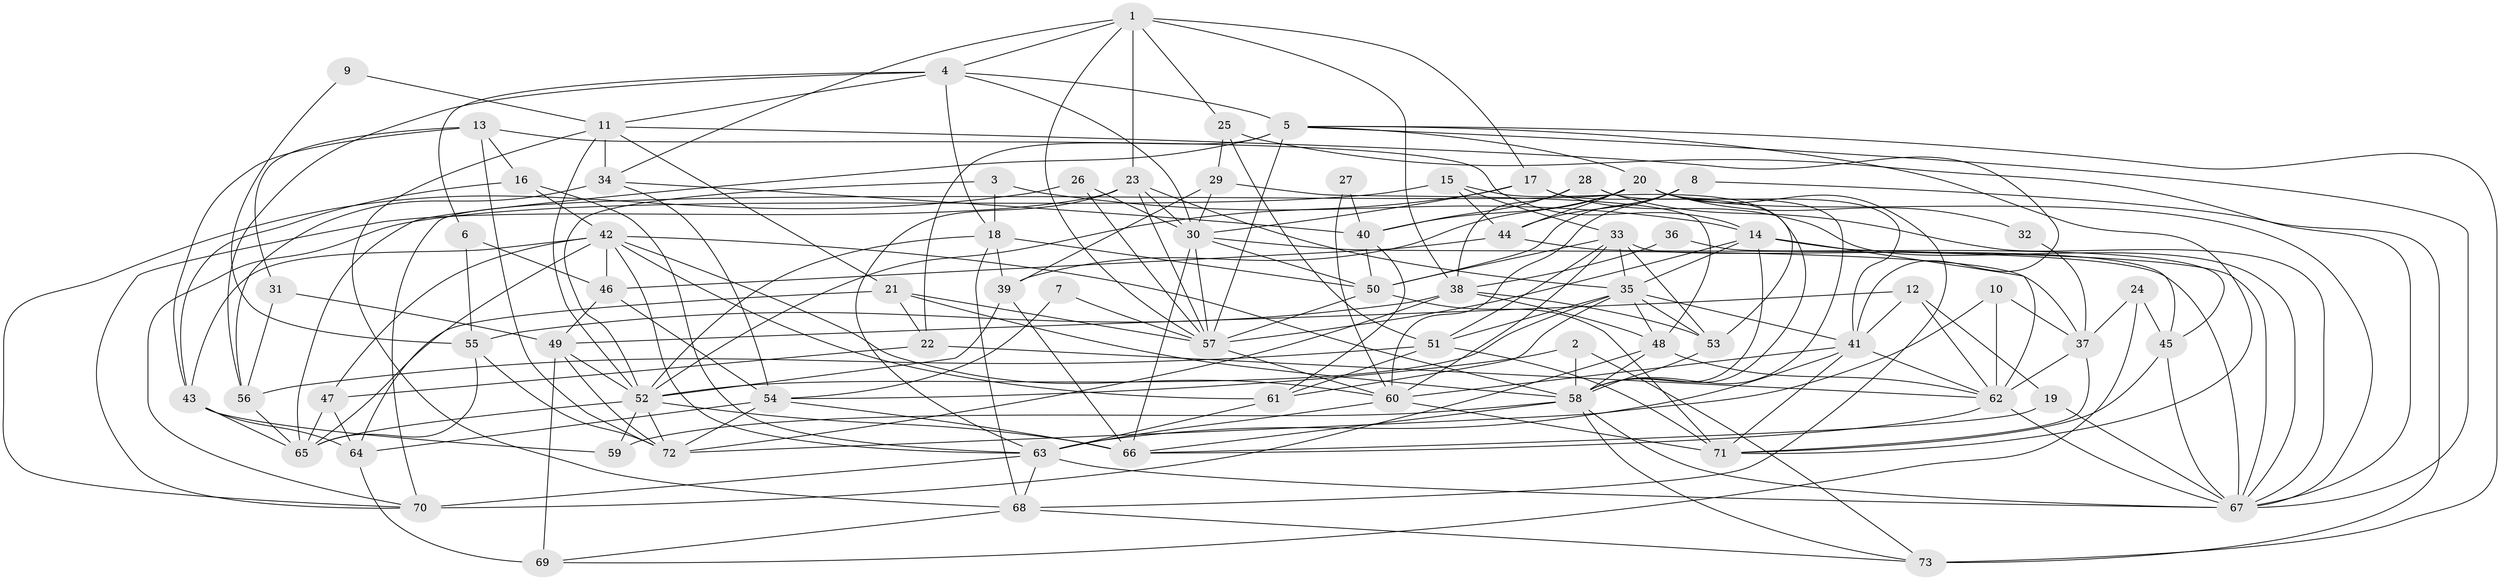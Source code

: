 // original degree distribution, {6: 0.1095890410958904, 3: 0.2808219178082192, 5: 0.1232876712328767, 4: 0.2808219178082192, 2: 0.14383561643835616, 7: 0.04794520547945205, 9: 0.00684931506849315, 11: 0.00684931506849315}
// Generated by graph-tools (version 1.1) at 2025/50/03/09/25 03:50:13]
// undirected, 73 vertices, 207 edges
graph export_dot {
graph [start="1"]
  node [color=gray90,style=filled];
  1;
  2;
  3;
  4;
  5;
  6;
  7;
  8;
  9;
  10;
  11;
  12;
  13;
  14;
  15;
  16;
  17;
  18;
  19;
  20;
  21;
  22;
  23;
  24;
  25;
  26;
  27;
  28;
  29;
  30;
  31;
  32;
  33;
  34;
  35;
  36;
  37;
  38;
  39;
  40;
  41;
  42;
  43;
  44;
  45;
  46;
  47;
  48;
  49;
  50;
  51;
  52;
  53;
  54;
  55;
  56;
  57;
  58;
  59;
  60;
  61;
  62;
  63;
  64;
  65;
  66;
  67;
  68;
  69;
  70;
  71;
  72;
  73;
  1 -- 4 [weight=1.0];
  1 -- 17 [weight=1.0];
  1 -- 23 [weight=1.0];
  1 -- 25 [weight=1.0];
  1 -- 34 [weight=1.0];
  1 -- 38 [weight=1.0];
  1 -- 57 [weight=1.0];
  2 -- 54 [weight=1.0];
  2 -- 58 [weight=1.0];
  2 -- 73 [weight=1.0];
  3 -- 14 [weight=1.0];
  3 -- 18 [weight=1.0];
  3 -- 52 [weight=1.0];
  4 -- 5 [weight=2.0];
  4 -- 6 [weight=1.0];
  4 -- 11 [weight=1.0];
  4 -- 18 [weight=1.0];
  4 -- 30 [weight=1.0];
  4 -- 56 [weight=1.0];
  5 -- 20 [weight=1.0];
  5 -- 22 [weight=1.0];
  5 -- 57 [weight=1.0];
  5 -- 65 [weight=1.0];
  5 -- 67 [weight=1.0];
  5 -- 71 [weight=1.0];
  5 -- 73 [weight=1.0];
  6 -- 46 [weight=1.0];
  6 -- 55 [weight=1.0];
  7 -- 54 [weight=1.0];
  7 -- 57 [weight=1.0];
  8 -- 44 [weight=1.0];
  8 -- 50 [weight=1.0];
  8 -- 60 [weight=1.0];
  8 -- 73 [weight=1.0];
  9 -- 11 [weight=1.0];
  9 -- 55 [weight=1.0];
  10 -- 37 [weight=1.0];
  10 -- 62 [weight=1.0];
  10 -- 72 [weight=1.0];
  11 -- 21 [weight=1.0];
  11 -- 34 [weight=1.0];
  11 -- 41 [weight=1.0];
  11 -- 52 [weight=1.0];
  11 -- 68 [weight=1.0];
  12 -- 19 [weight=1.0];
  12 -- 41 [weight=1.0];
  12 -- 49 [weight=1.0];
  12 -- 62 [weight=1.0];
  13 -- 14 [weight=1.0];
  13 -- 16 [weight=1.0];
  13 -- 31 [weight=1.0];
  13 -- 43 [weight=1.0];
  13 -- 72 [weight=1.0];
  14 -- 35 [weight=1.0];
  14 -- 57 [weight=1.0];
  14 -- 58 [weight=1.0];
  14 -- 62 [weight=1.0];
  14 -- 67 [weight=1.0];
  15 -- 33 [weight=1.0];
  15 -- 44 [weight=1.0];
  15 -- 58 [weight=1.0];
  15 -- 70 [weight=1.0];
  16 -- 42 [weight=1.0];
  16 -- 43 [weight=1.0];
  16 -- 63 [weight=1.0];
  17 -- 30 [weight=1.0];
  17 -- 52 [weight=1.0];
  17 -- 53 [weight=1.0];
  17 -- 67 [weight=1.0];
  18 -- 39 [weight=1.0];
  18 -- 50 [weight=1.0];
  18 -- 52 [weight=1.0];
  18 -- 68 [weight=1.0];
  19 -- 66 [weight=1.0];
  19 -- 67 [weight=1.0];
  20 -- 32 [weight=1.0];
  20 -- 39 [weight=1.0];
  20 -- 40 [weight=1.0];
  20 -- 41 [weight=1.0];
  20 -- 44 [weight=1.0];
  20 -- 67 [weight=1.0];
  20 -- 68 [weight=1.0];
  20 -- 70 [weight=1.0];
  21 -- 22 [weight=1.0];
  21 -- 57 [weight=1.0];
  21 -- 58 [weight=1.0];
  21 -- 64 [weight=1.0];
  22 -- 47 [weight=1.0];
  22 -- 62 [weight=1.0];
  23 -- 30 [weight=1.0];
  23 -- 35 [weight=1.0];
  23 -- 57 [weight=1.0];
  23 -- 63 [weight=1.0];
  23 -- 70 [weight=1.0];
  24 -- 37 [weight=1.0];
  24 -- 45 [weight=1.0];
  24 -- 69 [weight=1.0];
  25 -- 29 [weight=1.0];
  25 -- 51 [weight=1.0];
  25 -- 67 [weight=1.0];
  26 -- 30 [weight=1.0];
  26 -- 57 [weight=1.0];
  26 -- 70 [weight=1.0];
  27 -- 40 [weight=1.0];
  27 -- 60 [weight=1.0];
  28 -- 38 [weight=1.0];
  28 -- 40 [weight=1.0];
  28 -- 58 [weight=1.0];
  28 -- 67 [weight=1.0];
  29 -- 30 [weight=1.0];
  29 -- 39 [weight=1.0];
  29 -- 48 [weight=1.0];
  30 -- 37 [weight=1.0];
  30 -- 50 [weight=2.0];
  30 -- 57 [weight=1.0];
  30 -- 66 [weight=1.0];
  31 -- 49 [weight=1.0];
  31 -- 56 [weight=1.0];
  32 -- 37 [weight=1.0];
  33 -- 35 [weight=1.0];
  33 -- 45 [weight=1.0];
  33 -- 50 [weight=1.0];
  33 -- 51 [weight=1.0];
  33 -- 53 [weight=1.0];
  33 -- 60 [weight=1.0];
  34 -- 40 [weight=1.0];
  34 -- 54 [weight=1.0];
  34 -- 56 [weight=1.0];
  35 -- 41 [weight=1.0];
  35 -- 48 [weight=1.0];
  35 -- 51 [weight=2.0];
  35 -- 52 [weight=1.0];
  35 -- 53 [weight=1.0];
  35 -- 61 [weight=1.0];
  36 -- 38 [weight=1.0];
  36 -- 45 [weight=1.0];
  37 -- 62 [weight=1.0];
  37 -- 71 [weight=1.0];
  38 -- 48 [weight=1.0];
  38 -- 53 [weight=1.0];
  38 -- 55 [weight=1.0];
  38 -- 72 [weight=1.0];
  39 -- 52 [weight=1.0];
  39 -- 66 [weight=1.0];
  40 -- 50 [weight=1.0];
  40 -- 61 [weight=1.0];
  41 -- 60 [weight=1.0];
  41 -- 62 [weight=1.0];
  41 -- 63 [weight=1.0];
  41 -- 71 [weight=1.0];
  42 -- 43 [weight=1.0];
  42 -- 46 [weight=1.0];
  42 -- 47 [weight=1.0];
  42 -- 58 [weight=1.0];
  42 -- 60 [weight=1.0];
  42 -- 61 [weight=1.0];
  42 -- 63 [weight=1.0];
  42 -- 65 [weight=1.0];
  43 -- 59 [weight=1.0];
  43 -- 64 [weight=1.0];
  43 -- 65 [weight=1.0];
  44 -- 46 [weight=1.0];
  44 -- 67 [weight=1.0];
  45 -- 67 [weight=1.0];
  45 -- 71 [weight=1.0];
  46 -- 49 [weight=1.0];
  46 -- 54 [weight=1.0];
  47 -- 64 [weight=1.0];
  47 -- 65 [weight=1.0];
  48 -- 58 [weight=1.0];
  48 -- 62 [weight=1.0];
  48 -- 70 [weight=1.0];
  49 -- 52 [weight=1.0];
  49 -- 69 [weight=1.0];
  49 -- 72 [weight=1.0];
  50 -- 57 [weight=1.0];
  50 -- 71 [weight=1.0];
  51 -- 56 [weight=1.0];
  51 -- 61 [weight=1.0];
  51 -- 71 [weight=1.0];
  52 -- 59 [weight=1.0];
  52 -- 65 [weight=1.0];
  52 -- 66 [weight=1.0];
  52 -- 72 [weight=1.0];
  53 -- 58 [weight=1.0];
  54 -- 64 [weight=1.0];
  54 -- 66 [weight=1.0];
  54 -- 72 [weight=1.0];
  55 -- 65 [weight=1.0];
  55 -- 72 [weight=1.0];
  56 -- 65 [weight=1.0];
  57 -- 60 [weight=1.0];
  58 -- 59 [weight=1.0];
  58 -- 66 [weight=1.0];
  58 -- 67 [weight=1.0];
  58 -- 73 [weight=1.0];
  60 -- 63 [weight=1.0];
  60 -- 71 [weight=2.0];
  61 -- 63 [weight=1.0];
  62 -- 66 [weight=1.0];
  62 -- 67 [weight=1.0];
  63 -- 67 [weight=1.0];
  63 -- 68 [weight=1.0];
  63 -- 70 [weight=1.0];
  64 -- 69 [weight=2.0];
  68 -- 69 [weight=1.0];
  68 -- 73 [weight=1.0];
}

